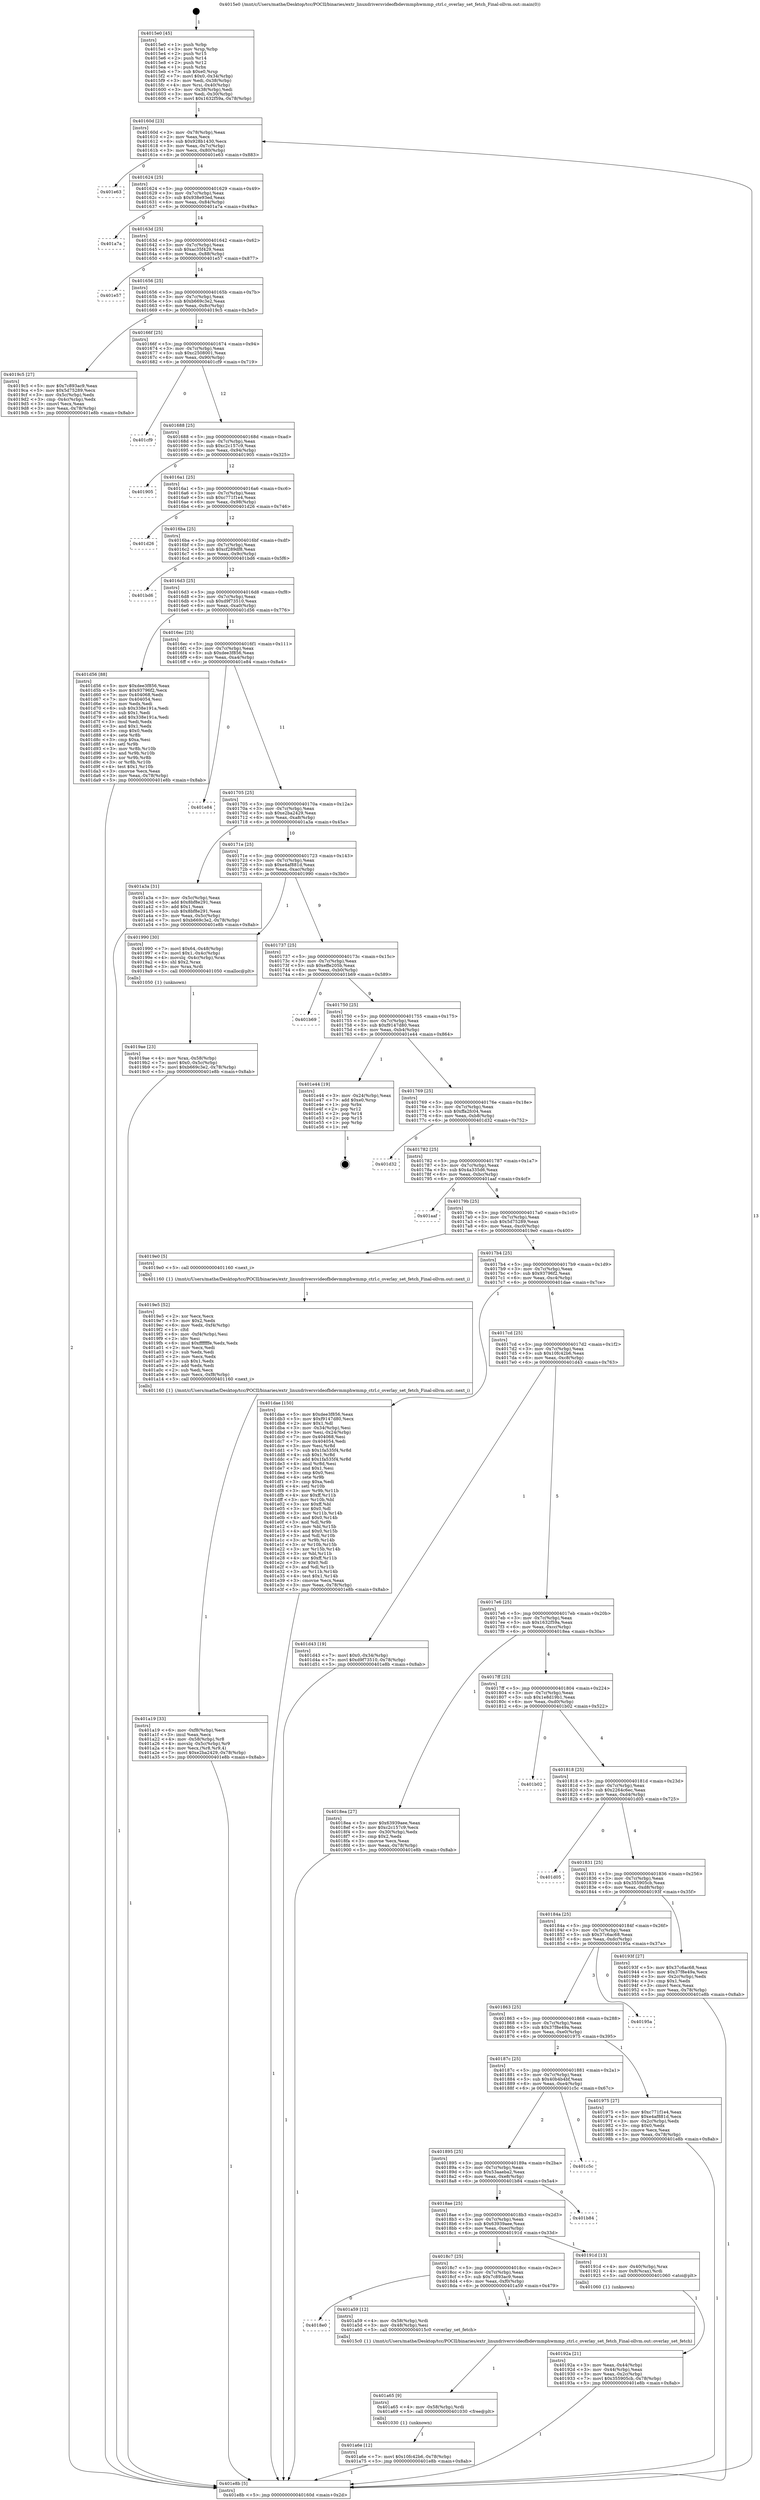 digraph "0x4015e0" {
  label = "0x4015e0 (/mnt/c/Users/mathe/Desktop/tcc/POCII/binaries/extr_linuxdriversvideofbdevmmphwmmp_ctrl.c_overlay_set_fetch_Final-ollvm.out::main(0))"
  labelloc = "t"
  node[shape=record]

  Entry [label="",width=0.3,height=0.3,shape=circle,fillcolor=black,style=filled]
  "0x40160d" [label="{
     0x40160d [23]\l
     | [instrs]\l
     &nbsp;&nbsp;0x40160d \<+3\>: mov -0x78(%rbp),%eax\l
     &nbsp;&nbsp;0x401610 \<+2\>: mov %eax,%ecx\l
     &nbsp;&nbsp;0x401612 \<+6\>: sub $0x928b1430,%ecx\l
     &nbsp;&nbsp;0x401618 \<+3\>: mov %eax,-0x7c(%rbp)\l
     &nbsp;&nbsp;0x40161b \<+3\>: mov %ecx,-0x80(%rbp)\l
     &nbsp;&nbsp;0x40161e \<+6\>: je 0000000000401e63 \<main+0x883\>\l
  }"]
  "0x401e63" [label="{
     0x401e63\l
  }", style=dashed]
  "0x401624" [label="{
     0x401624 [25]\l
     | [instrs]\l
     &nbsp;&nbsp;0x401624 \<+5\>: jmp 0000000000401629 \<main+0x49\>\l
     &nbsp;&nbsp;0x401629 \<+3\>: mov -0x7c(%rbp),%eax\l
     &nbsp;&nbsp;0x40162c \<+5\>: sub $0x938e93ed,%eax\l
     &nbsp;&nbsp;0x401631 \<+6\>: mov %eax,-0x84(%rbp)\l
     &nbsp;&nbsp;0x401637 \<+6\>: je 0000000000401a7a \<main+0x49a\>\l
  }"]
  Exit [label="",width=0.3,height=0.3,shape=circle,fillcolor=black,style=filled,peripheries=2]
  "0x401a7a" [label="{
     0x401a7a\l
  }", style=dashed]
  "0x40163d" [label="{
     0x40163d [25]\l
     | [instrs]\l
     &nbsp;&nbsp;0x40163d \<+5\>: jmp 0000000000401642 \<main+0x62\>\l
     &nbsp;&nbsp;0x401642 \<+3\>: mov -0x7c(%rbp),%eax\l
     &nbsp;&nbsp;0x401645 \<+5\>: sub $0xac35f429,%eax\l
     &nbsp;&nbsp;0x40164a \<+6\>: mov %eax,-0x88(%rbp)\l
     &nbsp;&nbsp;0x401650 \<+6\>: je 0000000000401e57 \<main+0x877\>\l
  }"]
  "0x401a6e" [label="{
     0x401a6e [12]\l
     | [instrs]\l
     &nbsp;&nbsp;0x401a6e \<+7\>: movl $0x10fc42b6,-0x78(%rbp)\l
     &nbsp;&nbsp;0x401a75 \<+5\>: jmp 0000000000401e8b \<main+0x8ab\>\l
  }"]
  "0x401e57" [label="{
     0x401e57\l
  }", style=dashed]
  "0x401656" [label="{
     0x401656 [25]\l
     | [instrs]\l
     &nbsp;&nbsp;0x401656 \<+5\>: jmp 000000000040165b \<main+0x7b\>\l
     &nbsp;&nbsp;0x40165b \<+3\>: mov -0x7c(%rbp),%eax\l
     &nbsp;&nbsp;0x40165e \<+5\>: sub $0xb669c3e2,%eax\l
     &nbsp;&nbsp;0x401663 \<+6\>: mov %eax,-0x8c(%rbp)\l
     &nbsp;&nbsp;0x401669 \<+6\>: je 00000000004019c5 \<main+0x3e5\>\l
  }"]
  "0x401a65" [label="{
     0x401a65 [9]\l
     | [instrs]\l
     &nbsp;&nbsp;0x401a65 \<+4\>: mov -0x58(%rbp),%rdi\l
     &nbsp;&nbsp;0x401a69 \<+5\>: call 0000000000401030 \<free@plt\>\l
     | [calls]\l
     &nbsp;&nbsp;0x401030 \{1\} (unknown)\l
  }"]
  "0x4019c5" [label="{
     0x4019c5 [27]\l
     | [instrs]\l
     &nbsp;&nbsp;0x4019c5 \<+5\>: mov $0x7c893ac9,%eax\l
     &nbsp;&nbsp;0x4019ca \<+5\>: mov $0x5d75289,%ecx\l
     &nbsp;&nbsp;0x4019cf \<+3\>: mov -0x5c(%rbp),%edx\l
     &nbsp;&nbsp;0x4019d2 \<+3\>: cmp -0x4c(%rbp),%edx\l
     &nbsp;&nbsp;0x4019d5 \<+3\>: cmovl %ecx,%eax\l
     &nbsp;&nbsp;0x4019d8 \<+3\>: mov %eax,-0x78(%rbp)\l
     &nbsp;&nbsp;0x4019db \<+5\>: jmp 0000000000401e8b \<main+0x8ab\>\l
  }"]
  "0x40166f" [label="{
     0x40166f [25]\l
     | [instrs]\l
     &nbsp;&nbsp;0x40166f \<+5\>: jmp 0000000000401674 \<main+0x94\>\l
     &nbsp;&nbsp;0x401674 \<+3\>: mov -0x7c(%rbp),%eax\l
     &nbsp;&nbsp;0x401677 \<+5\>: sub $0xc2508001,%eax\l
     &nbsp;&nbsp;0x40167c \<+6\>: mov %eax,-0x90(%rbp)\l
     &nbsp;&nbsp;0x401682 \<+6\>: je 0000000000401cf9 \<main+0x719\>\l
  }"]
  "0x4018e0" [label="{
     0x4018e0\l
  }", style=dashed]
  "0x401cf9" [label="{
     0x401cf9\l
  }", style=dashed]
  "0x401688" [label="{
     0x401688 [25]\l
     | [instrs]\l
     &nbsp;&nbsp;0x401688 \<+5\>: jmp 000000000040168d \<main+0xad\>\l
     &nbsp;&nbsp;0x40168d \<+3\>: mov -0x7c(%rbp),%eax\l
     &nbsp;&nbsp;0x401690 \<+5\>: sub $0xc2c157c9,%eax\l
     &nbsp;&nbsp;0x401695 \<+6\>: mov %eax,-0x94(%rbp)\l
     &nbsp;&nbsp;0x40169b \<+6\>: je 0000000000401905 \<main+0x325\>\l
  }"]
  "0x401a59" [label="{
     0x401a59 [12]\l
     | [instrs]\l
     &nbsp;&nbsp;0x401a59 \<+4\>: mov -0x58(%rbp),%rdi\l
     &nbsp;&nbsp;0x401a5d \<+3\>: mov -0x48(%rbp),%esi\l
     &nbsp;&nbsp;0x401a60 \<+5\>: call 00000000004015c0 \<overlay_set_fetch\>\l
     | [calls]\l
     &nbsp;&nbsp;0x4015c0 \{1\} (/mnt/c/Users/mathe/Desktop/tcc/POCII/binaries/extr_linuxdriversvideofbdevmmphwmmp_ctrl.c_overlay_set_fetch_Final-ollvm.out::overlay_set_fetch)\l
  }"]
  "0x401905" [label="{
     0x401905\l
  }", style=dashed]
  "0x4016a1" [label="{
     0x4016a1 [25]\l
     | [instrs]\l
     &nbsp;&nbsp;0x4016a1 \<+5\>: jmp 00000000004016a6 \<main+0xc6\>\l
     &nbsp;&nbsp;0x4016a6 \<+3\>: mov -0x7c(%rbp),%eax\l
     &nbsp;&nbsp;0x4016a9 \<+5\>: sub $0xc771f1e4,%eax\l
     &nbsp;&nbsp;0x4016ae \<+6\>: mov %eax,-0x98(%rbp)\l
     &nbsp;&nbsp;0x4016b4 \<+6\>: je 0000000000401d26 \<main+0x746\>\l
  }"]
  "0x401a19" [label="{
     0x401a19 [33]\l
     | [instrs]\l
     &nbsp;&nbsp;0x401a19 \<+6\>: mov -0xf8(%rbp),%ecx\l
     &nbsp;&nbsp;0x401a1f \<+3\>: imul %eax,%ecx\l
     &nbsp;&nbsp;0x401a22 \<+4\>: mov -0x58(%rbp),%r8\l
     &nbsp;&nbsp;0x401a26 \<+4\>: movslq -0x5c(%rbp),%r9\l
     &nbsp;&nbsp;0x401a2a \<+4\>: mov %ecx,(%r8,%r9,4)\l
     &nbsp;&nbsp;0x401a2e \<+7\>: movl $0xe2ba2429,-0x78(%rbp)\l
     &nbsp;&nbsp;0x401a35 \<+5\>: jmp 0000000000401e8b \<main+0x8ab\>\l
  }"]
  "0x401d26" [label="{
     0x401d26\l
  }", style=dashed]
  "0x4016ba" [label="{
     0x4016ba [25]\l
     | [instrs]\l
     &nbsp;&nbsp;0x4016ba \<+5\>: jmp 00000000004016bf \<main+0xdf\>\l
     &nbsp;&nbsp;0x4016bf \<+3\>: mov -0x7c(%rbp),%eax\l
     &nbsp;&nbsp;0x4016c2 \<+5\>: sub $0xcf289df8,%eax\l
     &nbsp;&nbsp;0x4016c7 \<+6\>: mov %eax,-0x9c(%rbp)\l
     &nbsp;&nbsp;0x4016cd \<+6\>: je 0000000000401bd6 \<main+0x5f6\>\l
  }"]
  "0x4019e5" [label="{
     0x4019e5 [52]\l
     | [instrs]\l
     &nbsp;&nbsp;0x4019e5 \<+2\>: xor %ecx,%ecx\l
     &nbsp;&nbsp;0x4019e7 \<+5\>: mov $0x2,%edx\l
     &nbsp;&nbsp;0x4019ec \<+6\>: mov %edx,-0xf4(%rbp)\l
     &nbsp;&nbsp;0x4019f2 \<+1\>: cltd\l
     &nbsp;&nbsp;0x4019f3 \<+6\>: mov -0xf4(%rbp),%esi\l
     &nbsp;&nbsp;0x4019f9 \<+2\>: idiv %esi\l
     &nbsp;&nbsp;0x4019fb \<+6\>: imul $0xfffffffe,%edx,%edx\l
     &nbsp;&nbsp;0x401a01 \<+2\>: mov %ecx,%edi\l
     &nbsp;&nbsp;0x401a03 \<+2\>: sub %edx,%edi\l
     &nbsp;&nbsp;0x401a05 \<+2\>: mov %ecx,%edx\l
     &nbsp;&nbsp;0x401a07 \<+3\>: sub $0x1,%edx\l
     &nbsp;&nbsp;0x401a0a \<+2\>: add %edx,%edi\l
     &nbsp;&nbsp;0x401a0c \<+2\>: sub %edi,%ecx\l
     &nbsp;&nbsp;0x401a0e \<+6\>: mov %ecx,-0xf8(%rbp)\l
     &nbsp;&nbsp;0x401a14 \<+5\>: call 0000000000401160 \<next_i\>\l
     | [calls]\l
     &nbsp;&nbsp;0x401160 \{1\} (/mnt/c/Users/mathe/Desktop/tcc/POCII/binaries/extr_linuxdriversvideofbdevmmphwmmp_ctrl.c_overlay_set_fetch_Final-ollvm.out::next_i)\l
  }"]
  "0x401bd6" [label="{
     0x401bd6\l
  }", style=dashed]
  "0x4016d3" [label="{
     0x4016d3 [25]\l
     | [instrs]\l
     &nbsp;&nbsp;0x4016d3 \<+5\>: jmp 00000000004016d8 \<main+0xf8\>\l
     &nbsp;&nbsp;0x4016d8 \<+3\>: mov -0x7c(%rbp),%eax\l
     &nbsp;&nbsp;0x4016db \<+5\>: sub $0xd9f73510,%eax\l
     &nbsp;&nbsp;0x4016e0 \<+6\>: mov %eax,-0xa0(%rbp)\l
     &nbsp;&nbsp;0x4016e6 \<+6\>: je 0000000000401d56 \<main+0x776\>\l
  }"]
  "0x4019ae" [label="{
     0x4019ae [23]\l
     | [instrs]\l
     &nbsp;&nbsp;0x4019ae \<+4\>: mov %rax,-0x58(%rbp)\l
     &nbsp;&nbsp;0x4019b2 \<+7\>: movl $0x0,-0x5c(%rbp)\l
     &nbsp;&nbsp;0x4019b9 \<+7\>: movl $0xb669c3e2,-0x78(%rbp)\l
     &nbsp;&nbsp;0x4019c0 \<+5\>: jmp 0000000000401e8b \<main+0x8ab\>\l
  }"]
  "0x401d56" [label="{
     0x401d56 [88]\l
     | [instrs]\l
     &nbsp;&nbsp;0x401d56 \<+5\>: mov $0xdee3f856,%eax\l
     &nbsp;&nbsp;0x401d5b \<+5\>: mov $0x93796f2,%ecx\l
     &nbsp;&nbsp;0x401d60 \<+7\>: mov 0x404068,%edx\l
     &nbsp;&nbsp;0x401d67 \<+7\>: mov 0x404054,%esi\l
     &nbsp;&nbsp;0x401d6e \<+2\>: mov %edx,%edi\l
     &nbsp;&nbsp;0x401d70 \<+6\>: sub $0x338e191a,%edi\l
     &nbsp;&nbsp;0x401d76 \<+3\>: sub $0x1,%edi\l
     &nbsp;&nbsp;0x401d79 \<+6\>: add $0x338e191a,%edi\l
     &nbsp;&nbsp;0x401d7f \<+3\>: imul %edi,%edx\l
     &nbsp;&nbsp;0x401d82 \<+3\>: and $0x1,%edx\l
     &nbsp;&nbsp;0x401d85 \<+3\>: cmp $0x0,%edx\l
     &nbsp;&nbsp;0x401d88 \<+4\>: sete %r8b\l
     &nbsp;&nbsp;0x401d8c \<+3\>: cmp $0xa,%esi\l
     &nbsp;&nbsp;0x401d8f \<+4\>: setl %r9b\l
     &nbsp;&nbsp;0x401d93 \<+3\>: mov %r8b,%r10b\l
     &nbsp;&nbsp;0x401d96 \<+3\>: and %r9b,%r10b\l
     &nbsp;&nbsp;0x401d99 \<+3\>: xor %r9b,%r8b\l
     &nbsp;&nbsp;0x401d9c \<+3\>: or %r8b,%r10b\l
     &nbsp;&nbsp;0x401d9f \<+4\>: test $0x1,%r10b\l
     &nbsp;&nbsp;0x401da3 \<+3\>: cmovne %ecx,%eax\l
     &nbsp;&nbsp;0x401da6 \<+3\>: mov %eax,-0x78(%rbp)\l
     &nbsp;&nbsp;0x401da9 \<+5\>: jmp 0000000000401e8b \<main+0x8ab\>\l
  }"]
  "0x4016ec" [label="{
     0x4016ec [25]\l
     | [instrs]\l
     &nbsp;&nbsp;0x4016ec \<+5\>: jmp 00000000004016f1 \<main+0x111\>\l
     &nbsp;&nbsp;0x4016f1 \<+3\>: mov -0x7c(%rbp),%eax\l
     &nbsp;&nbsp;0x4016f4 \<+5\>: sub $0xdee3f856,%eax\l
     &nbsp;&nbsp;0x4016f9 \<+6\>: mov %eax,-0xa4(%rbp)\l
     &nbsp;&nbsp;0x4016ff \<+6\>: je 0000000000401e84 \<main+0x8a4\>\l
  }"]
  "0x40192a" [label="{
     0x40192a [21]\l
     | [instrs]\l
     &nbsp;&nbsp;0x40192a \<+3\>: mov %eax,-0x44(%rbp)\l
     &nbsp;&nbsp;0x40192d \<+3\>: mov -0x44(%rbp),%eax\l
     &nbsp;&nbsp;0x401930 \<+3\>: mov %eax,-0x2c(%rbp)\l
     &nbsp;&nbsp;0x401933 \<+7\>: movl $0x355905cb,-0x78(%rbp)\l
     &nbsp;&nbsp;0x40193a \<+5\>: jmp 0000000000401e8b \<main+0x8ab\>\l
  }"]
  "0x401e84" [label="{
     0x401e84\l
  }", style=dashed]
  "0x401705" [label="{
     0x401705 [25]\l
     | [instrs]\l
     &nbsp;&nbsp;0x401705 \<+5\>: jmp 000000000040170a \<main+0x12a\>\l
     &nbsp;&nbsp;0x40170a \<+3\>: mov -0x7c(%rbp),%eax\l
     &nbsp;&nbsp;0x40170d \<+5\>: sub $0xe2ba2429,%eax\l
     &nbsp;&nbsp;0x401712 \<+6\>: mov %eax,-0xa8(%rbp)\l
     &nbsp;&nbsp;0x401718 \<+6\>: je 0000000000401a3a \<main+0x45a\>\l
  }"]
  "0x4018c7" [label="{
     0x4018c7 [25]\l
     | [instrs]\l
     &nbsp;&nbsp;0x4018c7 \<+5\>: jmp 00000000004018cc \<main+0x2ec\>\l
     &nbsp;&nbsp;0x4018cc \<+3\>: mov -0x7c(%rbp),%eax\l
     &nbsp;&nbsp;0x4018cf \<+5\>: sub $0x7c893ac9,%eax\l
     &nbsp;&nbsp;0x4018d4 \<+6\>: mov %eax,-0xf0(%rbp)\l
     &nbsp;&nbsp;0x4018da \<+6\>: je 0000000000401a59 \<main+0x479\>\l
  }"]
  "0x401a3a" [label="{
     0x401a3a [31]\l
     | [instrs]\l
     &nbsp;&nbsp;0x401a3a \<+3\>: mov -0x5c(%rbp),%eax\l
     &nbsp;&nbsp;0x401a3d \<+5\>: add $0x8bf8e291,%eax\l
     &nbsp;&nbsp;0x401a42 \<+3\>: add $0x1,%eax\l
     &nbsp;&nbsp;0x401a45 \<+5\>: sub $0x8bf8e291,%eax\l
     &nbsp;&nbsp;0x401a4a \<+3\>: mov %eax,-0x5c(%rbp)\l
     &nbsp;&nbsp;0x401a4d \<+7\>: movl $0xb669c3e2,-0x78(%rbp)\l
     &nbsp;&nbsp;0x401a54 \<+5\>: jmp 0000000000401e8b \<main+0x8ab\>\l
  }"]
  "0x40171e" [label="{
     0x40171e [25]\l
     | [instrs]\l
     &nbsp;&nbsp;0x40171e \<+5\>: jmp 0000000000401723 \<main+0x143\>\l
     &nbsp;&nbsp;0x401723 \<+3\>: mov -0x7c(%rbp),%eax\l
     &nbsp;&nbsp;0x401726 \<+5\>: sub $0xe4af881d,%eax\l
     &nbsp;&nbsp;0x40172b \<+6\>: mov %eax,-0xac(%rbp)\l
     &nbsp;&nbsp;0x401731 \<+6\>: je 0000000000401990 \<main+0x3b0\>\l
  }"]
  "0x40191d" [label="{
     0x40191d [13]\l
     | [instrs]\l
     &nbsp;&nbsp;0x40191d \<+4\>: mov -0x40(%rbp),%rax\l
     &nbsp;&nbsp;0x401921 \<+4\>: mov 0x8(%rax),%rdi\l
     &nbsp;&nbsp;0x401925 \<+5\>: call 0000000000401060 \<atoi@plt\>\l
     | [calls]\l
     &nbsp;&nbsp;0x401060 \{1\} (unknown)\l
  }"]
  "0x401990" [label="{
     0x401990 [30]\l
     | [instrs]\l
     &nbsp;&nbsp;0x401990 \<+7\>: movl $0x64,-0x48(%rbp)\l
     &nbsp;&nbsp;0x401997 \<+7\>: movl $0x1,-0x4c(%rbp)\l
     &nbsp;&nbsp;0x40199e \<+4\>: movslq -0x4c(%rbp),%rax\l
     &nbsp;&nbsp;0x4019a2 \<+4\>: shl $0x2,%rax\l
     &nbsp;&nbsp;0x4019a6 \<+3\>: mov %rax,%rdi\l
     &nbsp;&nbsp;0x4019a9 \<+5\>: call 0000000000401050 \<malloc@plt\>\l
     | [calls]\l
     &nbsp;&nbsp;0x401050 \{1\} (unknown)\l
  }"]
  "0x401737" [label="{
     0x401737 [25]\l
     | [instrs]\l
     &nbsp;&nbsp;0x401737 \<+5\>: jmp 000000000040173c \<main+0x15c\>\l
     &nbsp;&nbsp;0x40173c \<+3\>: mov -0x7c(%rbp),%eax\l
     &nbsp;&nbsp;0x40173f \<+5\>: sub $0xeffe205b,%eax\l
     &nbsp;&nbsp;0x401744 \<+6\>: mov %eax,-0xb0(%rbp)\l
     &nbsp;&nbsp;0x40174a \<+6\>: je 0000000000401b69 \<main+0x589\>\l
  }"]
  "0x4018ae" [label="{
     0x4018ae [25]\l
     | [instrs]\l
     &nbsp;&nbsp;0x4018ae \<+5\>: jmp 00000000004018b3 \<main+0x2d3\>\l
     &nbsp;&nbsp;0x4018b3 \<+3\>: mov -0x7c(%rbp),%eax\l
     &nbsp;&nbsp;0x4018b6 \<+5\>: sub $0x63939aee,%eax\l
     &nbsp;&nbsp;0x4018bb \<+6\>: mov %eax,-0xec(%rbp)\l
     &nbsp;&nbsp;0x4018c1 \<+6\>: je 000000000040191d \<main+0x33d\>\l
  }"]
  "0x401b69" [label="{
     0x401b69\l
  }", style=dashed]
  "0x401750" [label="{
     0x401750 [25]\l
     | [instrs]\l
     &nbsp;&nbsp;0x401750 \<+5\>: jmp 0000000000401755 \<main+0x175\>\l
     &nbsp;&nbsp;0x401755 \<+3\>: mov -0x7c(%rbp),%eax\l
     &nbsp;&nbsp;0x401758 \<+5\>: sub $0xf9147d80,%eax\l
     &nbsp;&nbsp;0x40175d \<+6\>: mov %eax,-0xb4(%rbp)\l
     &nbsp;&nbsp;0x401763 \<+6\>: je 0000000000401e44 \<main+0x864\>\l
  }"]
  "0x401b84" [label="{
     0x401b84\l
  }", style=dashed]
  "0x401e44" [label="{
     0x401e44 [19]\l
     | [instrs]\l
     &nbsp;&nbsp;0x401e44 \<+3\>: mov -0x24(%rbp),%eax\l
     &nbsp;&nbsp;0x401e47 \<+7\>: add $0xe0,%rsp\l
     &nbsp;&nbsp;0x401e4e \<+1\>: pop %rbx\l
     &nbsp;&nbsp;0x401e4f \<+2\>: pop %r12\l
     &nbsp;&nbsp;0x401e51 \<+2\>: pop %r14\l
     &nbsp;&nbsp;0x401e53 \<+2\>: pop %r15\l
     &nbsp;&nbsp;0x401e55 \<+1\>: pop %rbp\l
     &nbsp;&nbsp;0x401e56 \<+1\>: ret\l
  }"]
  "0x401769" [label="{
     0x401769 [25]\l
     | [instrs]\l
     &nbsp;&nbsp;0x401769 \<+5\>: jmp 000000000040176e \<main+0x18e\>\l
     &nbsp;&nbsp;0x40176e \<+3\>: mov -0x7c(%rbp),%eax\l
     &nbsp;&nbsp;0x401771 \<+5\>: sub $0xffa2fc04,%eax\l
     &nbsp;&nbsp;0x401776 \<+6\>: mov %eax,-0xb8(%rbp)\l
     &nbsp;&nbsp;0x40177c \<+6\>: je 0000000000401d32 \<main+0x752\>\l
  }"]
  "0x401895" [label="{
     0x401895 [25]\l
     | [instrs]\l
     &nbsp;&nbsp;0x401895 \<+5\>: jmp 000000000040189a \<main+0x2ba\>\l
     &nbsp;&nbsp;0x40189a \<+3\>: mov -0x7c(%rbp),%eax\l
     &nbsp;&nbsp;0x40189d \<+5\>: sub $0x53aaeba2,%eax\l
     &nbsp;&nbsp;0x4018a2 \<+6\>: mov %eax,-0xe8(%rbp)\l
     &nbsp;&nbsp;0x4018a8 \<+6\>: je 0000000000401b84 \<main+0x5a4\>\l
  }"]
  "0x401d32" [label="{
     0x401d32\l
  }", style=dashed]
  "0x401782" [label="{
     0x401782 [25]\l
     | [instrs]\l
     &nbsp;&nbsp;0x401782 \<+5\>: jmp 0000000000401787 \<main+0x1a7\>\l
     &nbsp;&nbsp;0x401787 \<+3\>: mov -0x7c(%rbp),%eax\l
     &nbsp;&nbsp;0x40178a \<+5\>: sub $0x4a335d6,%eax\l
     &nbsp;&nbsp;0x40178f \<+6\>: mov %eax,-0xbc(%rbp)\l
     &nbsp;&nbsp;0x401795 \<+6\>: je 0000000000401aaf \<main+0x4cf\>\l
  }"]
  "0x401c5c" [label="{
     0x401c5c\l
  }", style=dashed]
  "0x401aaf" [label="{
     0x401aaf\l
  }", style=dashed]
  "0x40179b" [label="{
     0x40179b [25]\l
     | [instrs]\l
     &nbsp;&nbsp;0x40179b \<+5\>: jmp 00000000004017a0 \<main+0x1c0\>\l
     &nbsp;&nbsp;0x4017a0 \<+3\>: mov -0x7c(%rbp),%eax\l
     &nbsp;&nbsp;0x4017a3 \<+5\>: sub $0x5d75289,%eax\l
     &nbsp;&nbsp;0x4017a8 \<+6\>: mov %eax,-0xc0(%rbp)\l
     &nbsp;&nbsp;0x4017ae \<+6\>: je 00000000004019e0 \<main+0x400\>\l
  }"]
  "0x40187c" [label="{
     0x40187c [25]\l
     | [instrs]\l
     &nbsp;&nbsp;0x40187c \<+5\>: jmp 0000000000401881 \<main+0x2a1\>\l
     &nbsp;&nbsp;0x401881 \<+3\>: mov -0x7c(%rbp),%eax\l
     &nbsp;&nbsp;0x401884 \<+5\>: sub $0x40b4b4bf,%eax\l
     &nbsp;&nbsp;0x401889 \<+6\>: mov %eax,-0xe4(%rbp)\l
     &nbsp;&nbsp;0x40188f \<+6\>: je 0000000000401c5c \<main+0x67c\>\l
  }"]
  "0x4019e0" [label="{
     0x4019e0 [5]\l
     | [instrs]\l
     &nbsp;&nbsp;0x4019e0 \<+5\>: call 0000000000401160 \<next_i\>\l
     | [calls]\l
     &nbsp;&nbsp;0x401160 \{1\} (/mnt/c/Users/mathe/Desktop/tcc/POCII/binaries/extr_linuxdriversvideofbdevmmphwmmp_ctrl.c_overlay_set_fetch_Final-ollvm.out::next_i)\l
  }"]
  "0x4017b4" [label="{
     0x4017b4 [25]\l
     | [instrs]\l
     &nbsp;&nbsp;0x4017b4 \<+5\>: jmp 00000000004017b9 \<main+0x1d9\>\l
     &nbsp;&nbsp;0x4017b9 \<+3\>: mov -0x7c(%rbp),%eax\l
     &nbsp;&nbsp;0x4017bc \<+5\>: sub $0x93796f2,%eax\l
     &nbsp;&nbsp;0x4017c1 \<+6\>: mov %eax,-0xc4(%rbp)\l
     &nbsp;&nbsp;0x4017c7 \<+6\>: je 0000000000401dae \<main+0x7ce\>\l
  }"]
  "0x401975" [label="{
     0x401975 [27]\l
     | [instrs]\l
     &nbsp;&nbsp;0x401975 \<+5\>: mov $0xc771f1e4,%eax\l
     &nbsp;&nbsp;0x40197a \<+5\>: mov $0xe4af881d,%ecx\l
     &nbsp;&nbsp;0x40197f \<+3\>: mov -0x2c(%rbp),%edx\l
     &nbsp;&nbsp;0x401982 \<+3\>: cmp $0x0,%edx\l
     &nbsp;&nbsp;0x401985 \<+3\>: cmove %ecx,%eax\l
     &nbsp;&nbsp;0x401988 \<+3\>: mov %eax,-0x78(%rbp)\l
     &nbsp;&nbsp;0x40198b \<+5\>: jmp 0000000000401e8b \<main+0x8ab\>\l
  }"]
  "0x401dae" [label="{
     0x401dae [150]\l
     | [instrs]\l
     &nbsp;&nbsp;0x401dae \<+5\>: mov $0xdee3f856,%eax\l
     &nbsp;&nbsp;0x401db3 \<+5\>: mov $0xf9147d80,%ecx\l
     &nbsp;&nbsp;0x401db8 \<+2\>: mov $0x1,%dl\l
     &nbsp;&nbsp;0x401dba \<+3\>: mov -0x34(%rbp),%esi\l
     &nbsp;&nbsp;0x401dbd \<+3\>: mov %esi,-0x24(%rbp)\l
     &nbsp;&nbsp;0x401dc0 \<+7\>: mov 0x404068,%esi\l
     &nbsp;&nbsp;0x401dc7 \<+7\>: mov 0x404054,%edi\l
     &nbsp;&nbsp;0x401dce \<+3\>: mov %esi,%r8d\l
     &nbsp;&nbsp;0x401dd1 \<+7\>: sub $0x1fa535f4,%r8d\l
     &nbsp;&nbsp;0x401dd8 \<+4\>: sub $0x1,%r8d\l
     &nbsp;&nbsp;0x401ddc \<+7\>: add $0x1fa535f4,%r8d\l
     &nbsp;&nbsp;0x401de3 \<+4\>: imul %r8d,%esi\l
     &nbsp;&nbsp;0x401de7 \<+3\>: and $0x1,%esi\l
     &nbsp;&nbsp;0x401dea \<+3\>: cmp $0x0,%esi\l
     &nbsp;&nbsp;0x401ded \<+4\>: sete %r9b\l
     &nbsp;&nbsp;0x401df1 \<+3\>: cmp $0xa,%edi\l
     &nbsp;&nbsp;0x401df4 \<+4\>: setl %r10b\l
     &nbsp;&nbsp;0x401df8 \<+3\>: mov %r9b,%r11b\l
     &nbsp;&nbsp;0x401dfb \<+4\>: xor $0xff,%r11b\l
     &nbsp;&nbsp;0x401dff \<+3\>: mov %r10b,%bl\l
     &nbsp;&nbsp;0x401e02 \<+3\>: xor $0xff,%bl\l
     &nbsp;&nbsp;0x401e05 \<+3\>: xor $0x0,%dl\l
     &nbsp;&nbsp;0x401e08 \<+3\>: mov %r11b,%r14b\l
     &nbsp;&nbsp;0x401e0b \<+4\>: and $0x0,%r14b\l
     &nbsp;&nbsp;0x401e0f \<+3\>: and %dl,%r9b\l
     &nbsp;&nbsp;0x401e12 \<+3\>: mov %bl,%r15b\l
     &nbsp;&nbsp;0x401e15 \<+4\>: and $0x0,%r15b\l
     &nbsp;&nbsp;0x401e19 \<+3\>: and %dl,%r10b\l
     &nbsp;&nbsp;0x401e1c \<+3\>: or %r9b,%r14b\l
     &nbsp;&nbsp;0x401e1f \<+3\>: or %r10b,%r15b\l
     &nbsp;&nbsp;0x401e22 \<+3\>: xor %r15b,%r14b\l
     &nbsp;&nbsp;0x401e25 \<+3\>: or %bl,%r11b\l
     &nbsp;&nbsp;0x401e28 \<+4\>: xor $0xff,%r11b\l
     &nbsp;&nbsp;0x401e2c \<+3\>: or $0x0,%dl\l
     &nbsp;&nbsp;0x401e2f \<+3\>: and %dl,%r11b\l
     &nbsp;&nbsp;0x401e32 \<+3\>: or %r11b,%r14b\l
     &nbsp;&nbsp;0x401e35 \<+4\>: test $0x1,%r14b\l
     &nbsp;&nbsp;0x401e39 \<+3\>: cmovne %ecx,%eax\l
     &nbsp;&nbsp;0x401e3c \<+3\>: mov %eax,-0x78(%rbp)\l
     &nbsp;&nbsp;0x401e3f \<+5\>: jmp 0000000000401e8b \<main+0x8ab\>\l
  }"]
  "0x4017cd" [label="{
     0x4017cd [25]\l
     | [instrs]\l
     &nbsp;&nbsp;0x4017cd \<+5\>: jmp 00000000004017d2 \<main+0x1f2\>\l
     &nbsp;&nbsp;0x4017d2 \<+3\>: mov -0x7c(%rbp),%eax\l
     &nbsp;&nbsp;0x4017d5 \<+5\>: sub $0x10fc42b6,%eax\l
     &nbsp;&nbsp;0x4017da \<+6\>: mov %eax,-0xc8(%rbp)\l
     &nbsp;&nbsp;0x4017e0 \<+6\>: je 0000000000401d43 \<main+0x763\>\l
  }"]
  "0x401863" [label="{
     0x401863 [25]\l
     | [instrs]\l
     &nbsp;&nbsp;0x401863 \<+5\>: jmp 0000000000401868 \<main+0x288\>\l
     &nbsp;&nbsp;0x401868 \<+3\>: mov -0x7c(%rbp),%eax\l
     &nbsp;&nbsp;0x40186b \<+5\>: sub $0x37f8e49a,%eax\l
     &nbsp;&nbsp;0x401870 \<+6\>: mov %eax,-0xe0(%rbp)\l
     &nbsp;&nbsp;0x401876 \<+6\>: je 0000000000401975 \<main+0x395\>\l
  }"]
  "0x401d43" [label="{
     0x401d43 [19]\l
     | [instrs]\l
     &nbsp;&nbsp;0x401d43 \<+7\>: movl $0x0,-0x34(%rbp)\l
     &nbsp;&nbsp;0x401d4a \<+7\>: movl $0xd9f73510,-0x78(%rbp)\l
     &nbsp;&nbsp;0x401d51 \<+5\>: jmp 0000000000401e8b \<main+0x8ab\>\l
  }"]
  "0x4017e6" [label="{
     0x4017e6 [25]\l
     | [instrs]\l
     &nbsp;&nbsp;0x4017e6 \<+5\>: jmp 00000000004017eb \<main+0x20b\>\l
     &nbsp;&nbsp;0x4017eb \<+3\>: mov -0x7c(%rbp),%eax\l
     &nbsp;&nbsp;0x4017ee \<+5\>: sub $0x1632f59a,%eax\l
     &nbsp;&nbsp;0x4017f3 \<+6\>: mov %eax,-0xcc(%rbp)\l
     &nbsp;&nbsp;0x4017f9 \<+6\>: je 00000000004018ea \<main+0x30a\>\l
  }"]
  "0x40195a" [label="{
     0x40195a\l
  }", style=dashed]
  "0x4018ea" [label="{
     0x4018ea [27]\l
     | [instrs]\l
     &nbsp;&nbsp;0x4018ea \<+5\>: mov $0x63939aee,%eax\l
     &nbsp;&nbsp;0x4018ef \<+5\>: mov $0xc2c157c9,%ecx\l
     &nbsp;&nbsp;0x4018f4 \<+3\>: mov -0x30(%rbp),%edx\l
     &nbsp;&nbsp;0x4018f7 \<+3\>: cmp $0x2,%edx\l
     &nbsp;&nbsp;0x4018fa \<+3\>: cmovne %ecx,%eax\l
     &nbsp;&nbsp;0x4018fd \<+3\>: mov %eax,-0x78(%rbp)\l
     &nbsp;&nbsp;0x401900 \<+5\>: jmp 0000000000401e8b \<main+0x8ab\>\l
  }"]
  "0x4017ff" [label="{
     0x4017ff [25]\l
     | [instrs]\l
     &nbsp;&nbsp;0x4017ff \<+5\>: jmp 0000000000401804 \<main+0x224\>\l
     &nbsp;&nbsp;0x401804 \<+3\>: mov -0x7c(%rbp),%eax\l
     &nbsp;&nbsp;0x401807 \<+5\>: sub $0x1e8d19b1,%eax\l
     &nbsp;&nbsp;0x40180c \<+6\>: mov %eax,-0xd0(%rbp)\l
     &nbsp;&nbsp;0x401812 \<+6\>: je 0000000000401b02 \<main+0x522\>\l
  }"]
  "0x401e8b" [label="{
     0x401e8b [5]\l
     | [instrs]\l
     &nbsp;&nbsp;0x401e8b \<+5\>: jmp 000000000040160d \<main+0x2d\>\l
  }"]
  "0x4015e0" [label="{
     0x4015e0 [45]\l
     | [instrs]\l
     &nbsp;&nbsp;0x4015e0 \<+1\>: push %rbp\l
     &nbsp;&nbsp;0x4015e1 \<+3\>: mov %rsp,%rbp\l
     &nbsp;&nbsp;0x4015e4 \<+2\>: push %r15\l
     &nbsp;&nbsp;0x4015e6 \<+2\>: push %r14\l
     &nbsp;&nbsp;0x4015e8 \<+2\>: push %r12\l
     &nbsp;&nbsp;0x4015ea \<+1\>: push %rbx\l
     &nbsp;&nbsp;0x4015eb \<+7\>: sub $0xe0,%rsp\l
     &nbsp;&nbsp;0x4015f2 \<+7\>: movl $0x0,-0x34(%rbp)\l
     &nbsp;&nbsp;0x4015f9 \<+3\>: mov %edi,-0x38(%rbp)\l
     &nbsp;&nbsp;0x4015fc \<+4\>: mov %rsi,-0x40(%rbp)\l
     &nbsp;&nbsp;0x401600 \<+3\>: mov -0x38(%rbp),%edi\l
     &nbsp;&nbsp;0x401603 \<+3\>: mov %edi,-0x30(%rbp)\l
     &nbsp;&nbsp;0x401606 \<+7\>: movl $0x1632f59a,-0x78(%rbp)\l
  }"]
  "0x40184a" [label="{
     0x40184a [25]\l
     | [instrs]\l
     &nbsp;&nbsp;0x40184a \<+5\>: jmp 000000000040184f \<main+0x26f\>\l
     &nbsp;&nbsp;0x40184f \<+3\>: mov -0x7c(%rbp),%eax\l
     &nbsp;&nbsp;0x401852 \<+5\>: sub $0x37c6ac68,%eax\l
     &nbsp;&nbsp;0x401857 \<+6\>: mov %eax,-0xdc(%rbp)\l
     &nbsp;&nbsp;0x40185d \<+6\>: je 000000000040195a \<main+0x37a\>\l
  }"]
  "0x401b02" [label="{
     0x401b02\l
  }", style=dashed]
  "0x401818" [label="{
     0x401818 [25]\l
     | [instrs]\l
     &nbsp;&nbsp;0x401818 \<+5\>: jmp 000000000040181d \<main+0x23d\>\l
     &nbsp;&nbsp;0x40181d \<+3\>: mov -0x7c(%rbp),%eax\l
     &nbsp;&nbsp;0x401820 \<+5\>: sub $0x2264c6ec,%eax\l
     &nbsp;&nbsp;0x401825 \<+6\>: mov %eax,-0xd4(%rbp)\l
     &nbsp;&nbsp;0x40182b \<+6\>: je 0000000000401d05 \<main+0x725\>\l
  }"]
  "0x40193f" [label="{
     0x40193f [27]\l
     | [instrs]\l
     &nbsp;&nbsp;0x40193f \<+5\>: mov $0x37c6ac68,%eax\l
     &nbsp;&nbsp;0x401944 \<+5\>: mov $0x37f8e49a,%ecx\l
     &nbsp;&nbsp;0x401949 \<+3\>: mov -0x2c(%rbp),%edx\l
     &nbsp;&nbsp;0x40194c \<+3\>: cmp $0x1,%edx\l
     &nbsp;&nbsp;0x40194f \<+3\>: cmovl %ecx,%eax\l
     &nbsp;&nbsp;0x401952 \<+3\>: mov %eax,-0x78(%rbp)\l
     &nbsp;&nbsp;0x401955 \<+5\>: jmp 0000000000401e8b \<main+0x8ab\>\l
  }"]
  "0x401d05" [label="{
     0x401d05\l
  }", style=dashed]
  "0x401831" [label="{
     0x401831 [25]\l
     | [instrs]\l
     &nbsp;&nbsp;0x401831 \<+5\>: jmp 0000000000401836 \<main+0x256\>\l
     &nbsp;&nbsp;0x401836 \<+3\>: mov -0x7c(%rbp),%eax\l
     &nbsp;&nbsp;0x401839 \<+5\>: sub $0x355905cb,%eax\l
     &nbsp;&nbsp;0x40183e \<+6\>: mov %eax,-0xd8(%rbp)\l
     &nbsp;&nbsp;0x401844 \<+6\>: je 000000000040193f \<main+0x35f\>\l
  }"]
  Entry -> "0x4015e0" [label=" 1"]
  "0x40160d" -> "0x401e63" [label=" 0"]
  "0x40160d" -> "0x401624" [label=" 14"]
  "0x401e44" -> Exit [label=" 1"]
  "0x401624" -> "0x401a7a" [label=" 0"]
  "0x401624" -> "0x40163d" [label=" 14"]
  "0x401dae" -> "0x401e8b" [label=" 1"]
  "0x40163d" -> "0x401e57" [label=" 0"]
  "0x40163d" -> "0x401656" [label=" 14"]
  "0x401d56" -> "0x401e8b" [label=" 1"]
  "0x401656" -> "0x4019c5" [label=" 2"]
  "0x401656" -> "0x40166f" [label=" 12"]
  "0x401d43" -> "0x401e8b" [label=" 1"]
  "0x40166f" -> "0x401cf9" [label=" 0"]
  "0x40166f" -> "0x401688" [label=" 12"]
  "0x401a6e" -> "0x401e8b" [label=" 1"]
  "0x401688" -> "0x401905" [label=" 0"]
  "0x401688" -> "0x4016a1" [label=" 12"]
  "0x401a65" -> "0x401a6e" [label=" 1"]
  "0x4016a1" -> "0x401d26" [label=" 0"]
  "0x4016a1" -> "0x4016ba" [label=" 12"]
  "0x4018c7" -> "0x4018e0" [label=" 0"]
  "0x4016ba" -> "0x401bd6" [label=" 0"]
  "0x4016ba" -> "0x4016d3" [label=" 12"]
  "0x4018c7" -> "0x401a59" [label=" 1"]
  "0x4016d3" -> "0x401d56" [label=" 1"]
  "0x4016d3" -> "0x4016ec" [label=" 11"]
  "0x401a59" -> "0x401a65" [label=" 1"]
  "0x4016ec" -> "0x401e84" [label=" 0"]
  "0x4016ec" -> "0x401705" [label=" 11"]
  "0x401a3a" -> "0x401e8b" [label=" 1"]
  "0x401705" -> "0x401a3a" [label=" 1"]
  "0x401705" -> "0x40171e" [label=" 10"]
  "0x401a19" -> "0x401e8b" [label=" 1"]
  "0x40171e" -> "0x401990" [label=" 1"]
  "0x40171e" -> "0x401737" [label=" 9"]
  "0x4019e5" -> "0x401a19" [label=" 1"]
  "0x401737" -> "0x401b69" [label=" 0"]
  "0x401737" -> "0x401750" [label=" 9"]
  "0x4019c5" -> "0x401e8b" [label=" 2"]
  "0x401750" -> "0x401e44" [label=" 1"]
  "0x401750" -> "0x401769" [label=" 8"]
  "0x4019ae" -> "0x401e8b" [label=" 1"]
  "0x401769" -> "0x401d32" [label=" 0"]
  "0x401769" -> "0x401782" [label=" 8"]
  "0x401975" -> "0x401e8b" [label=" 1"]
  "0x401782" -> "0x401aaf" [label=" 0"]
  "0x401782" -> "0x40179b" [label=" 8"]
  "0x40193f" -> "0x401e8b" [label=" 1"]
  "0x40179b" -> "0x4019e0" [label=" 1"]
  "0x40179b" -> "0x4017b4" [label=" 7"]
  "0x40191d" -> "0x40192a" [label=" 1"]
  "0x4017b4" -> "0x401dae" [label=" 1"]
  "0x4017b4" -> "0x4017cd" [label=" 6"]
  "0x4018ae" -> "0x4018c7" [label=" 1"]
  "0x4017cd" -> "0x401d43" [label=" 1"]
  "0x4017cd" -> "0x4017e6" [label=" 5"]
  "0x4019e0" -> "0x4019e5" [label=" 1"]
  "0x4017e6" -> "0x4018ea" [label=" 1"]
  "0x4017e6" -> "0x4017ff" [label=" 4"]
  "0x4018ea" -> "0x401e8b" [label=" 1"]
  "0x4015e0" -> "0x40160d" [label=" 1"]
  "0x401e8b" -> "0x40160d" [label=" 13"]
  "0x401895" -> "0x4018ae" [label=" 2"]
  "0x4017ff" -> "0x401b02" [label=" 0"]
  "0x4017ff" -> "0x401818" [label=" 4"]
  "0x401990" -> "0x4019ae" [label=" 1"]
  "0x401818" -> "0x401d05" [label=" 0"]
  "0x401818" -> "0x401831" [label=" 4"]
  "0x40187c" -> "0x401895" [label=" 2"]
  "0x401831" -> "0x40193f" [label=" 1"]
  "0x401831" -> "0x40184a" [label=" 3"]
  "0x401895" -> "0x401b84" [label=" 0"]
  "0x40184a" -> "0x40195a" [label=" 0"]
  "0x40184a" -> "0x401863" [label=" 3"]
  "0x4018ae" -> "0x40191d" [label=" 1"]
  "0x401863" -> "0x401975" [label=" 1"]
  "0x401863" -> "0x40187c" [label=" 2"]
  "0x40192a" -> "0x401e8b" [label=" 1"]
  "0x40187c" -> "0x401c5c" [label=" 0"]
}

